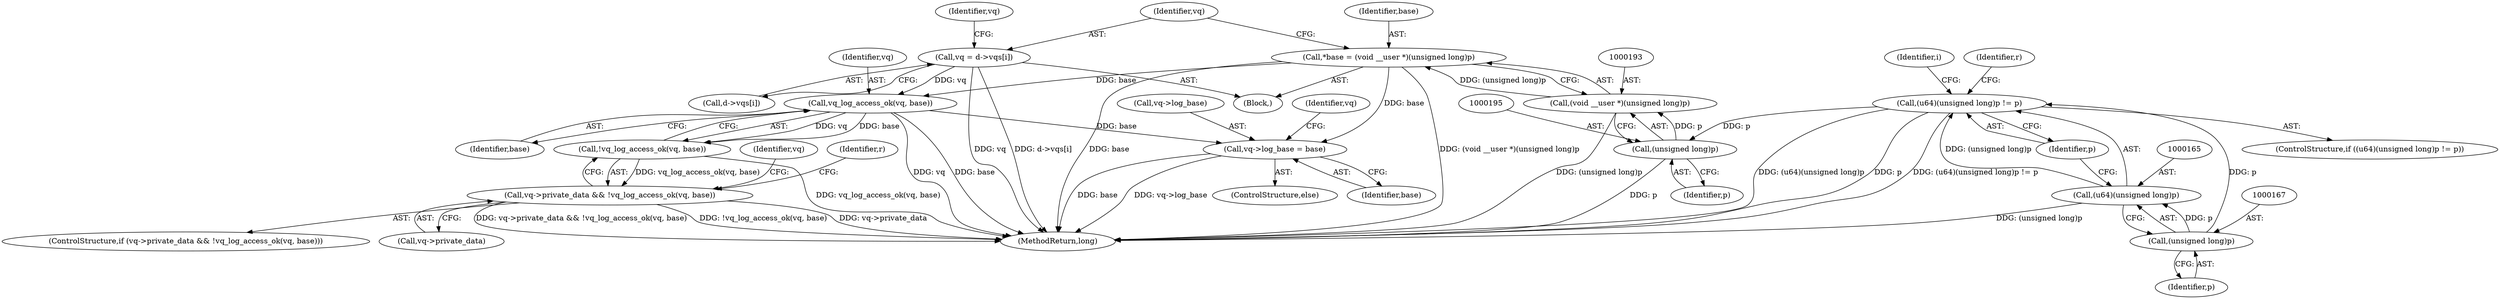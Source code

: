 digraph "0_linux_7932c0bd7740f4cd2aa168d3ce0199e7af7d72d5@pointer" {
"1000215" [label="(Call,vq_log_access_ok(vq, base))"];
"1000197" [label="(Call,vq = d->vqs[i])"];
"1000190" [label="(Call,*base = (void __user *)(unsigned long)p)"];
"1000192" [label="(Call,(void __user *)(unsigned long)p)"];
"1000194" [label="(Call,(unsigned long)p)"];
"1000163" [label="(Call,(u64)(unsigned long)p != p)"];
"1000164" [label="(Call,(u64)(unsigned long)p)"];
"1000166" [label="(Call,(unsigned long)p)"];
"1000214" [label="(Call,!vq_log_access_ok(vq, base))"];
"1000210" [label="(Call,vq->private_data && !vq_log_access_ok(vq, base))"];
"1000223" [label="(Call,vq->log_base = base)"];
"1000168" [label="(Identifier,p)"];
"1000190" [label="(Call,*base = (void __user *)(unsigned long)p)"];
"1000227" [label="(Identifier,base)"];
"1000217" [label="(Identifier,base)"];
"1000163" [label="(Call,(u64)(unsigned long)p != p)"];
"1000196" [label="(Identifier,p)"];
"1000169" [label="(Identifier,p)"];
"1000216" [label="(Identifier,vq)"];
"1000211" [label="(Call,vq->private_data)"];
"1000224" [label="(Call,vq->log_base)"];
"1000360" [label="(MethodReturn,long)"];
"1000166" [label="(Call,(unsigned long)p)"];
"1000225" [label="(Identifier,vq)"];
"1000192" [label="(Call,(void __user *)(unsigned long)p)"];
"1000162" [label="(ControlStructure,if ((u64)(unsigned long)p != p))"];
"1000187" [label="(Block,)"];
"1000209" [label="(ControlStructure,if (vq->private_data && !vq_log_access_ok(vq, base)))"];
"1000178" [label="(Identifier,i)"];
"1000219" [label="(Identifier,r)"];
"1000164" [label="(Call,(u64)(unsigned long)p)"];
"1000222" [label="(ControlStructure,else)"];
"1000207" [label="(Identifier,vq)"];
"1000215" [label="(Call,vq_log_access_ok(vq, base))"];
"1000199" [label="(Call,d->vqs[i])"];
"1000198" [label="(Identifier,vq)"];
"1000231" [label="(Identifier,vq)"];
"1000194" [label="(Call,(unsigned long)p)"];
"1000191" [label="(Identifier,base)"];
"1000223" [label="(Call,vq->log_base = base)"];
"1000210" [label="(Call,vq->private_data && !vq_log_access_ok(vq, base))"];
"1000214" [label="(Call,!vq_log_access_ok(vq, base))"];
"1000197" [label="(Call,vq = d->vqs[i])"];
"1000172" [label="(Identifier,r)"];
"1000215" -> "1000214"  [label="AST: "];
"1000215" -> "1000217"  [label="CFG: "];
"1000216" -> "1000215"  [label="AST: "];
"1000217" -> "1000215"  [label="AST: "];
"1000214" -> "1000215"  [label="CFG: "];
"1000215" -> "1000360"  [label="DDG: vq"];
"1000215" -> "1000360"  [label="DDG: base"];
"1000215" -> "1000214"  [label="DDG: vq"];
"1000215" -> "1000214"  [label="DDG: base"];
"1000197" -> "1000215"  [label="DDG: vq"];
"1000190" -> "1000215"  [label="DDG: base"];
"1000215" -> "1000223"  [label="DDG: base"];
"1000197" -> "1000187"  [label="AST: "];
"1000197" -> "1000199"  [label="CFG: "];
"1000198" -> "1000197"  [label="AST: "];
"1000199" -> "1000197"  [label="AST: "];
"1000207" -> "1000197"  [label="CFG: "];
"1000197" -> "1000360"  [label="DDG: d->vqs[i]"];
"1000197" -> "1000360"  [label="DDG: vq"];
"1000190" -> "1000187"  [label="AST: "];
"1000190" -> "1000192"  [label="CFG: "];
"1000191" -> "1000190"  [label="AST: "];
"1000192" -> "1000190"  [label="AST: "];
"1000198" -> "1000190"  [label="CFG: "];
"1000190" -> "1000360"  [label="DDG: base"];
"1000190" -> "1000360"  [label="DDG: (void __user *)(unsigned long)p"];
"1000192" -> "1000190"  [label="DDG: (unsigned long)p"];
"1000190" -> "1000223"  [label="DDG: base"];
"1000192" -> "1000194"  [label="CFG: "];
"1000193" -> "1000192"  [label="AST: "];
"1000194" -> "1000192"  [label="AST: "];
"1000192" -> "1000360"  [label="DDG: (unsigned long)p"];
"1000194" -> "1000192"  [label="DDG: p"];
"1000194" -> "1000196"  [label="CFG: "];
"1000195" -> "1000194"  [label="AST: "];
"1000196" -> "1000194"  [label="AST: "];
"1000194" -> "1000360"  [label="DDG: p"];
"1000163" -> "1000194"  [label="DDG: p"];
"1000163" -> "1000162"  [label="AST: "];
"1000163" -> "1000169"  [label="CFG: "];
"1000164" -> "1000163"  [label="AST: "];
"1000169" -> "1000163"  [label="AST: "];
"1000172" -> "1000163"  [label="CFG: "];
"1000178" -> "1000163"  [label="CFG: "];
"1000163" -> "1000360"  [label="DDG: (u64)(unsigned long)p"];
"1000163" -> "1000360"  [label="DDG: p"];
"1000163" -> "1000360"  [label="DDG: (u64)(unsigned long)p != p"];
"1000164" -> "1000163"  [label="DDG: (unsigned long)p"];
"1000166" -> "1000163"  [label="DDG: p"];
"1000164" -> "1000166"  [label="CFG: "];
"1000165" -> "1000164"  [label="AST: "];
"1000166" -> "1000164"  [label="AST: "];
"1000169" -> "1000164"  [label="CFG: "];
"1000164" -> "1000360"  [label="DDG: (unsigned long)p"];
"1000166" -> "1000164"  [label="DDG: p"];
"1000166" -> "1000168"  [label="CFG: "];
"1000167" -> "1000166"  [label="AST: "];
"1000168" -> "1000166"  [label="AST: "];
"1000214" -> "1000210"  [label="AST: "];
"1000210" -> "1000214"  [label="CFG: "];
"1000214" -> "1000360"  [label="DDG: vq_log_access_ok(vq, base)"];
"1000214" -> "1000210"  [label="DDG: vq_log_access_ok(vq, base)"];
"1000210" -> "1000209"  [label="AST: "];
"1000210" -> "1000211"  [label="CFG: "];
"1000211" -> "1000210"  [label="AST: "];
"1000219" -> "1000210"  [label="CFG: "];
"1000225" -> "1000210"  [label="CFG: "];
"1000210" -> "1000360"  [label="DDG: vq->private_data && !vq_log_access_ok(vq, base)"];
"1000210" -> "1000360"  [label="DDG: !vq_log_access_ok(vq, base)"];
"1000210" -> "1000360"  [label="DDG: vq->private_data"];
"1000223" -> "1000222"  [label="AST: "];
"1000223" -> "1000227"  [label="CFG: "];
"1000224" -> "1000223"  [label="AST: "];
"1000227" -> "1000223"  [label="AST: "];
"1000231" -> "1000223"  [label="CFG: "];
"1000223" -> "1000360"  [label="DDG: base"];
"1000223" -> "1000360"  [label="DDG: vq->log_base"];
}
